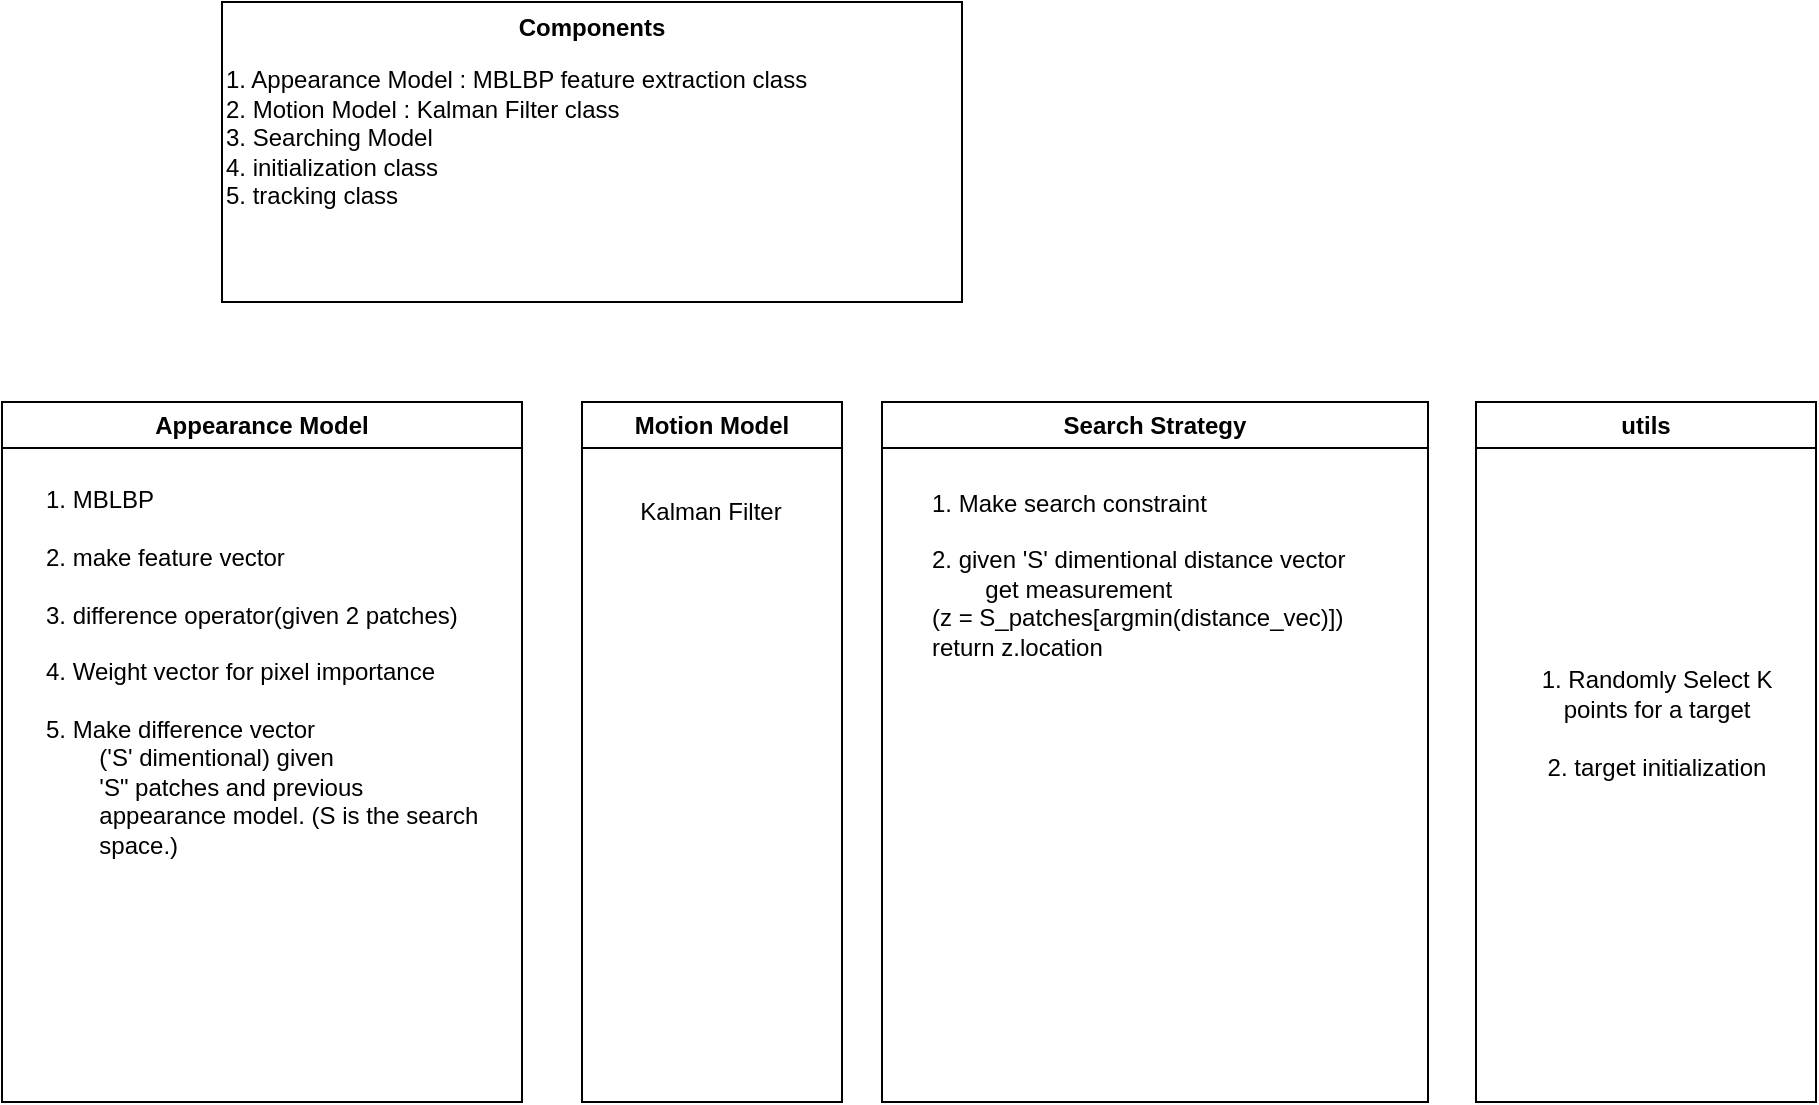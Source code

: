 <mxfile version="24.4.10" type="github">
  <diagram name="Page-1" id="0KW9mrcXPOmYRZ7bN-s6">
    <mxGraphModel dx="2200" dy="699" grid="1" gridSize="10" guides="1" tooltips="1" connect="1" arrows="1" fold="1" page="1" pageScale="1" pageWidth="827" pageHeight="1169" math="0" shadow="0">
      <root>
        <mxCell id="0" />
        <mxCell id="1" parent="0" />
        <mxCell id="mf72IKmzpZca9wISiKS5-1" value="1. Appearance Model : MBLBP feature extraction class&lt;div&gt;2. Motion Model : Kalman Filter class&lt;/div&gt;&lt;div&gt;3. Searching Model&lt;/div&gt;&lt;div&gt;4. initialization class&lt;/div&gt;&lt;div&gt;5. tracking class&lt;/div&gt;&lt;div&gt;&lt;br&gt;&lt;/div&gt;" style="rounded=0;whiteSpace=wrap;html=1;align=left;" parent="1" vertex="1">
          <mxGeometry x="50" y="170" width="370" height="150" as="geometry" />
        </mxCell>
        <mxCell id="mf72IKmzpZca9wISiKS5-2" value="&lt;b&gt;Components&lt;/b&gt;&lt;div&gt;&lt;b&gt;&lt;br&gt;&lt;/b&gt;&lt;/div&gt;" style="text;html=1;align=center;verticalAlign=middle;whiteSpace=wrap;rounded=0;" parent="1" vertex="1">
          <mxGeometry x="205" y="180" width="60" height="20" as="geometry" />
        </mxCell>
        <mxCell id="l00OmkQqNSrcvz1FkZSy-1" style="edgeStyle=orthogonalEdgeStyle;rounded=0;orthogonalLoop=1;jettySize=auto;html=1;exitX=0.5;exitY=1;exitDx=0;exitDy=0;" edge="1" parent="1" source="mf72IKmzpZca9wISiKS5-1" target="mf72IKmzpZca9wISiKS5-1">
          <mxGeometry relative="1" as="geometry" />
        </mxCell>
        <mxCell id="l00OmkQqNSrcvz1FkZSy-2" value="Appearance Model" style="swimlane;whiteSpace=wrap;html=1;" vertex="1" parent="1">
          <mxGeometry x="-60" y="370" width="260" height="350" as="geometry" />
        </mxCell>
        <mxCell id="l00OmkQqNSrcvz1FkZSy-10" value="1. MBLBP&lt;div&gt;&lt;br&gt;&lt;div&gt;2. make feature vector&lt;br&gt;&lt;div&gt;&lt;br&gt;&lt;/div&gt;&lt;div&gt;3. difference operator(given 2 patches)&lt;/div&gt;&lt;div&gt;&lt;br&gt;&lt;/div&gt;&lt;div&gt;4. Weight vector for pixel importance&lt;/div&gt;&lt;/div&gt;&lt;div&gt;&lt;br&gt;&lt;/div&gt;&lt;div&gt;5. Make difference vector&amp;nbsp;&lt;/div&gt;&lt;div&gt;&lt;span style=&quot;background-color: initial;&quot;&gt;&lt;span style=&quot;white-space: pre;&quot;&gt;&#x9;&lt;/span&gt;(&#39;S&#39; dimentional) given&lt;/span&gt;&lt;/div&gt;&lt;div&gt;&lt;span style=&quot;background-color: initial;&quot;&gt;&lt;span style=&quot;white-space: pre;&quot;&gt;&#x9;&lt;/span&gt;&#39;S&quot; patches and previous&amp;nbsp;&lt;/span&gt;&lt;/div&gt;&lt;div&gt;&lt;span style=&quot;background-color: initial;&quot;&gt;&lt;span style=&quot;white-space: pre;&quot;&gt;&#x9;&lt;/span&gt;appearance&amp;nbsp;&lt;/span&gt;&lt;span style=&quot;background-color: initial;&quot;&gt;model. (S is the search&lt;/span&gt;&lt;/div&gt;&lt;div&gt;&lt;span style=&quot;background-color: initial;&quot;&gt;&lt;span style=&quot;white-space: pre;&quot;&gt;&#x9;&lt;/span&gt;space.)&lt;/span&gt;&lt;/div&gt;&lt;/div&gt;" style="text;html=1;align=left;verticalAlign=middle;resizable=0;points=[];autosize=1;strokeColor=none;fillColor=none;" vertex="1" parent="l00OmkQqNSrcvz1FkZSy-2">
          <mxGeometry x="20" y="35" width="240" height="200" as="geometry" />
        </mxCell>
        <mxCell id="l00OmkQqNSrcvz1FkZSy-4" value="Search Strategy" style="swimlane;whiteSpace=wrap;html=1;" vertex="1" parent="1">
          <mxGeometry x="380" y="370" width="273" height="350" as="geometry" />
        </mxCell>
        <mxCell id="l00OmkQqNSrcvz1FkZSy-11" value="1. Make search constraint&lt;div&gt;&lt;br&gt;&lt;/div&gt;&lt;div&gt;2. given &#39;S&#39; dimentional distance vector&lt;/div&gt;&lt;div&gt;&lt;span style=&quot;white-space: pre;&quot;&gt;&#x9;&lt;/span&gt;get measurement&amp;nbsp;&lt;/div&gt;&lt;div&gt;(z = S_patches[argmin(distance_vec)])&lt;/div&gt;&lt;div&gt;return z.location&lt;br&gt;&lt;/div&gt;&lt;div&gt;&lt;span style=&quot;white-space: pre;&quot;&gt;&#x9;&lt;/span&gt;&lt;br&gt;&lt;/div&gt;&lt;div&gt;&lt;br&gt;&lt;/div&gt;&lt;div&gt;&lt;br&gt;&lt;/div&gt;&lt;div&gt;&amp;nbsp;&lt;/div&gt;" style="text;html=1;align=left;verticalAlign=middle;resizable=0;points=[];autosize=1;strokeColor=none;fillColor=none;" vertex="1" parent="l00OmkQqNSrcvz1FkZSy-4">
          <mxGeometry x="23" y="35" width="230" height="160" as="geometry" />
        </mxCell>
        <mxCell id="l00OmkQqNSrcvz1FkZSy-5" value="Motion Model" style="swimlane;whiteSpace=wrap;html=1;" vertex="1" parent="1">
          <mxGeometry x="230" y="370" width="130" height="350" as="geometry" />
        </mxCell>
        <mxCell id="l00OmkQqNSrcvz1FkZSy-9" value="Kalman Filter" style="text;html=1;align=center;verticalAlign=middle;resizable=0;points=[];autosize=1;strokeColor=none;fillColor=none;" vertex="1" parent="l00OmkQqNSrcvz1FkZSy-5">
          <mxGeometry x="19" y="40" width="90" height="30" as="geometry" />
        </mxCell>
        <mxCell id="l00OmkQqNSrcvz1FkZSy-6" value="utils" style="swimlane;whiteSpace=wrap;html=1;" vertex="1" parent="1">
          <mxGeometry x="677" y="370" width="170" height="350" as="geometry" />
        </mxCell>
        <mxCell id="l00OmkQqNSrcvz1FkZSy-8" value="1. Randomly Select K &lt;br&gt;points for a target&lt;div&gt;&lt;br&gt;&lt;/div&gt;&lt;div&gt;2. target initialization&lt;/div&gt;&lt;div&gt;&lt;br&gt;&lt;/div&gt;&lt;div&gt;&lt;br&gt;&lt;/div&gt;" style="text;html=1;align=center;verticalAlign=middle;resizable=0;points=[];autosize=1;strokeColor=none;fillColor=none;" vertex="1" parent="l00OmkQqNSrcvz1FkZSy-6">
          <mxGeometry x="20" y="125" width="140" height="100" as="geometry" />
        </mxCell>
      </root>
    </mxGraphModel>
  </diagram>
</mxfile>
